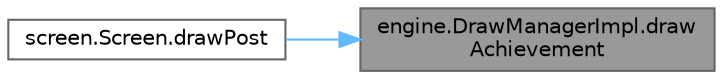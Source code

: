 digraph "engine.DrawManagerImpl.drawAchievement"
{
 // LATEX_PDF_SIZE
  bgcolor="transparent";
  edge [fontname=Helvetica,fontsize=10,labelfontname=Helvetica,labelfontsize=10];
  node [fontname=Helvetica,fontsize=10,shape=box,height=0.2,width=0.4];
  rankdir="RL";
  Node1 [id="Node000001",label="engine.DrawManagerImpl.draw\lAchievement",height=0.2,width=0.4,color="gray40", fillcolor="grey60", style="filled", fontcolor="black",tooltip="Show accomplished achievement."];
  Node1 -> Node2 [id="edge1_Node000001_Node000002",dir="back",color="steelblue1",style="solid",tooltip=" "];
  Node2 [id="Node000002",label="screen.Screen.drawPost",height=0.2,width=0.4,color="grey40", fillcolor="white", style="filled",URL="$classscreen_1_1_screen.html#afa6e5be0e548c5eedfc06060ee7fc2c4",tooltip="Update the elements on screen after update all child screen."];
}
